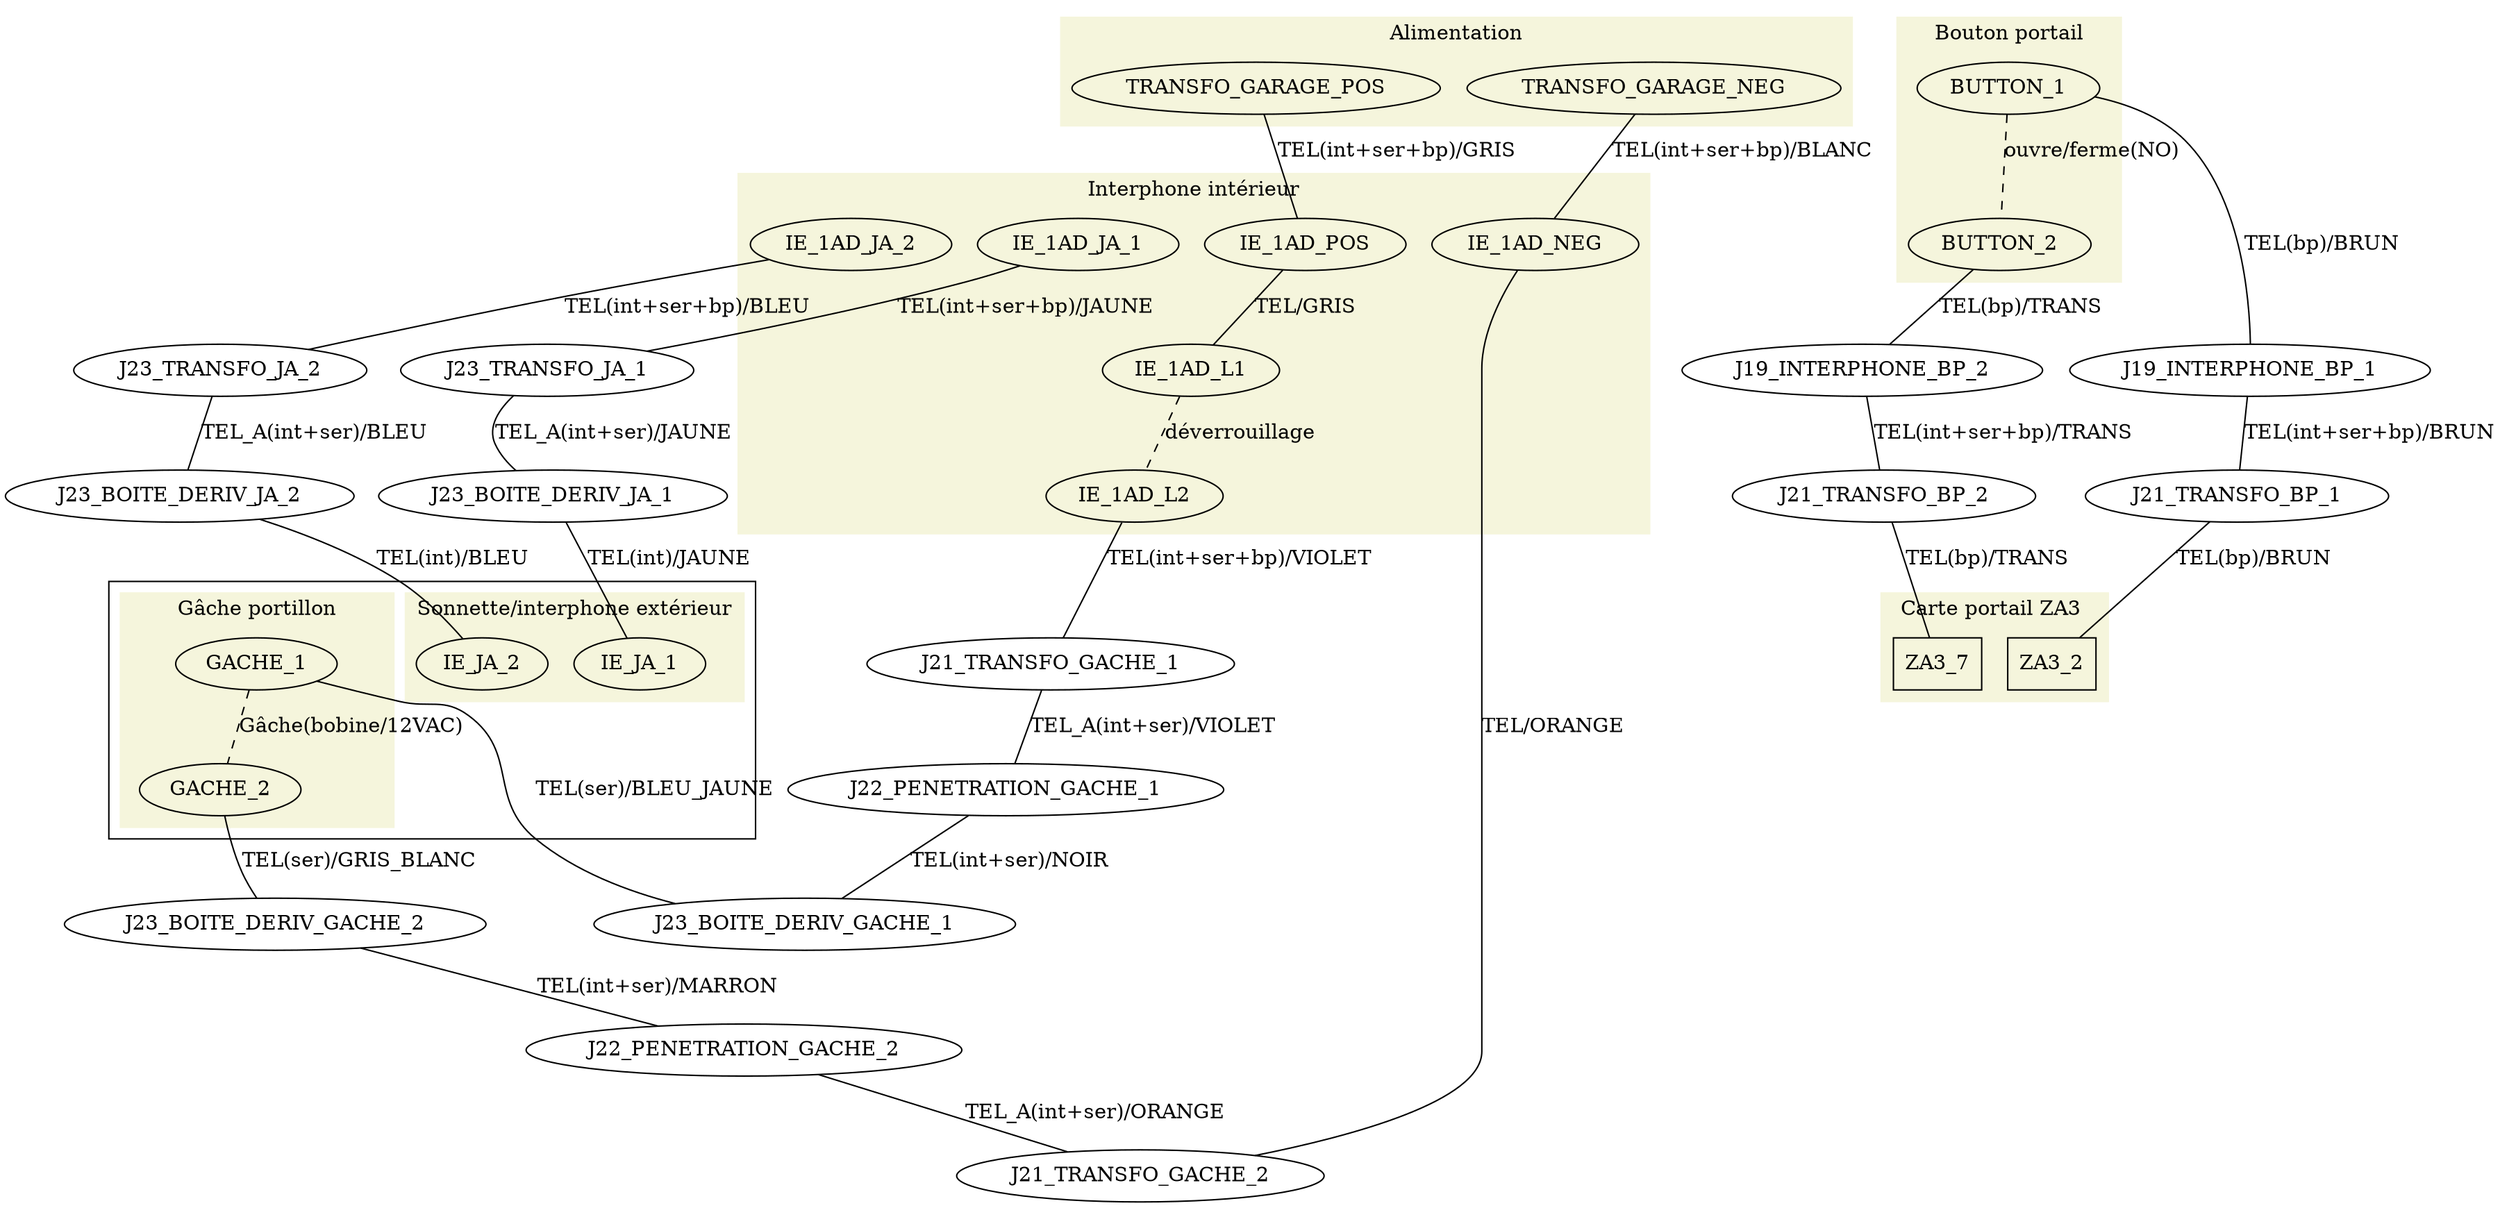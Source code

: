 graph {

    subgraph cluster_EXTERIEUR {
        subgraph cluster_SONNETTE {
            style = filled;
            color = beige;
            label = "Sonnette/interphone extérieur";
            
            IE_JA_1;
            IE_JA_2;
        }
        subgraph cluster_GACHE {
            style = filled;
            color = beige;
            label = "Gâche portillon";
            
            GACHE_1;
            GACHE_2;
        }
    }
    
    subgraph cluster_ALIM {
        style = filled;
        color = beige;
        label = "Alimentation";
        
        TRANSFO_GARAGE_POS;
        TRANSFO_GARAGE_NEG;
    }
    
    subgraph cluster_INTERPHONE {
        style = filled;
        color = beige;
        label = "Interphone intérieur";
        
        IE_1AD_POS;
        IE_1AD_NEG;
        IE_1AD_L1;
        IE_1AD_L2;
        IE_1AD_JA_1;
        IE_1AD_JA_2;
    }
    
    
    subgraph cluster_BP_PORTAIL {
        style = filled;
        color = beige;
        label = "Bouton portail";
        
        BUTTON_1;
        BUTTON_2;
    }
    
    subgraph cluster_ZA3 {
        style = filled;
        color = beige;
        label = "Carte portail ZA3 ";
        
        ZA3_2 [shape = box;];
        ZA3_7 [shape = box;];
    }
    
    J19_INTERPHONE_BP_1;
    J19_INTERPHONE_BP_2;
    
    J21_TRANSFO_GACHE_1;
    J21_TRANSFO_GACHE_2;
    J21_TRANSFO_BP_1;
    J21_TRANSFO_BP_2;
    
    J22_PENETRATION_GACHE_1;
    J22_PENETRATION_GACHE_2;
    
    J23_BOITE_DERIV_GACHE_1;
    J23_BOITE_DERIV_GACHE_2;
    
    J23_TRANSFO_JA_1;
    J23_TRANSFO_JA_2;
    J23_BOITE_DERIV_JA_1;
    J23_BOITE_DERIV_JA_2;
    
    
    BUTTON_1 -- BUTTON_2 [style = dashed; label = "ouvre/ferme(NO)";];
    BUTTON_1 -- J19_INTERPHONE_BP_1 [label = "TEL(bp)/BRUN";];
    BUTTON_2 -- J19_INTERPHONE_BP_2 [label = "TEL(bp)/TRANS";];
    J19_INTERPHONE_BP_1 -- J21_TRANSFO_BP_1 [label = "TEL(int+ser+bp)/BRUN";];
    J19_INTERPHONE_BP_2 -- J21_TRANSFO_BP_2 [label = "TEL(int+ser+bp)/TRANS";];
    J21_TRANSFO_BP_1 -- ZA3_2 [label = "TEL(bp)/BRUN";];
    J21_TRANSFO_BP_2 -- ZA3_7 [label = "TEL(bp)/TRANS";];
    TRANSFO_GARAGE_POS -- IE_1AD_POS [label = "TEL(int+ser+bp)/GRIS";];
    TRANSFO_GARAGE_NEG -- IE_1AD_NEG [label = "TEL(int+ser+bp)/BLANC";];
    
    IE_1AD_POS -- IE_1AD_L1 [label = "TEL/GRIS";];
    IE_1AD_L1 -- IE_1AD_L2 [style = dashed; label = "déverrouillage";];
    IE_1AD_L2 -- J21_TRANSFO_GACHE_1 [label = "TEL(int+ser+bp)/VIOLET";];
    J21_TRANSFO_GACHE_1 -- J22_PENETRATION_GACHE_1 [label = "TEL_A(int+ser)/VIOLET";];
    J22_PENETRATION_GACHE_1 -- J23_BOITE_DERIV_GACHE_1 [label = "TEL(int+ser)/NOIR";];
    J23_BOITE_DERIV_GACHE_1 -- GACHE_1 [label = "TEL(ser)/BLEU_JAUNE";];
    GACHE_1 -- GACHE_2 [style = dashed; label = "Gâche(bobine/12VAC)";];
    GACHE_2 -- J23_BOITE_DERIV_GACHE_2 [label = "TEL(ser)/GRIS_BLANC";];
    J23_BOITE_DERIV_GACHE_2 -- J22_PENETRATION_GACHE_2 [label = "TEL(int+ser)/MARRON";];
    J22_PENETRATION_GACHE_2 -- J21_TRANSFO_GACHE_2 [label = "TEL_A(int+ser)/ORANGE";];
    J21_TRANSFO_GACHE_2 -- IE_1AD_NEG [label = "TEL/ORANGE";];
    
    IE_1AD_JA_1 -- J23_TRANSFO_JA_1 [label = "TEL(int+ser+bp)/JAUNE";];
    IE_1AD_JA_2 -- J23_TRANSFO_JA_2 [label = "TEL(int+ser+bp)/BLEU";];
    J23_TRANSFO_JA_1 -- J23_BOITE_DERIV_JA_1 [label = "TEL_A(int+ser)/JAUNE";];
    J23_TRANSFO_JA_2 -- J23_BOITE_DERIV_JA_2 [label = "TEL_A(int+ser)/BLEU";];
    J23_BOITE_DERIV_JA_1 -- IE_JA_1 [label = "TEL(int)/JAUNE";];
    J23_BOITE_DERIV_JA_2 -- IE_JA_2 [label = "TEL(int)/BLEU";];
}